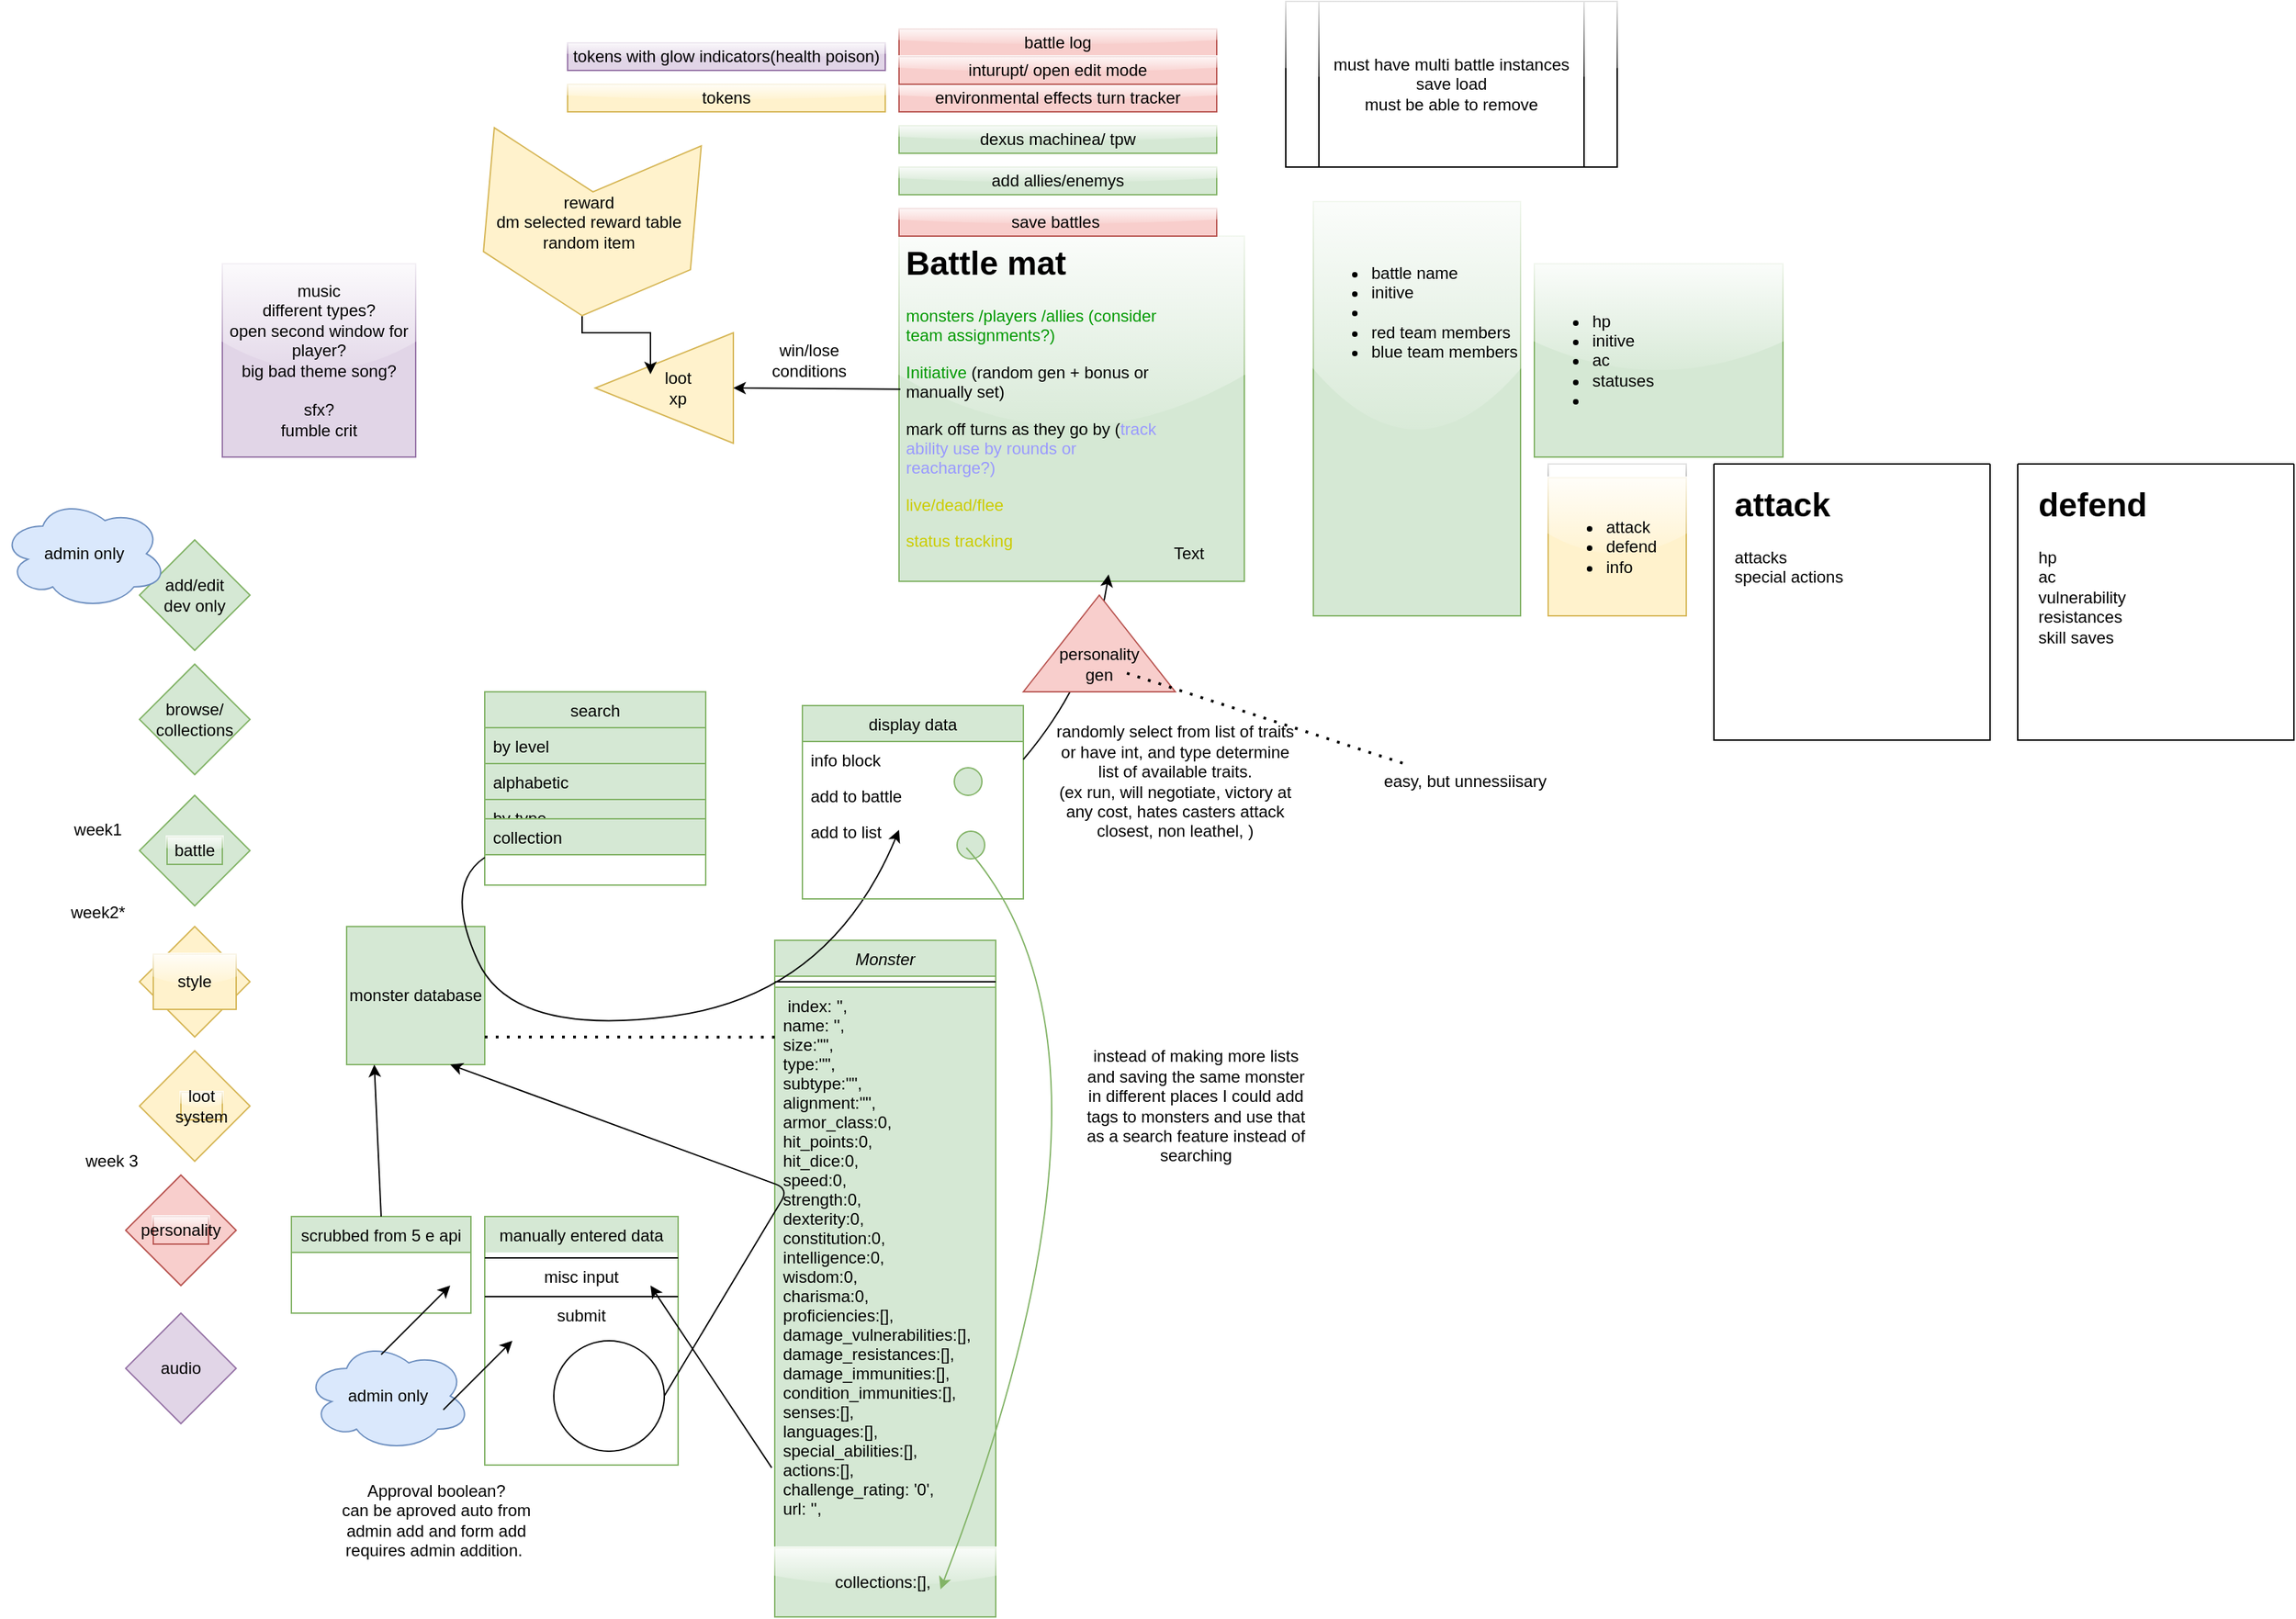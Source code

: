 <mxfile version="14.8.1" type="device"><diagram id="C5RBs43oDa-KdzZeNtuy" name="Page-1"><mxGraphModel dx="2005" dy="528" grid="1" gridSize="10" guides="1" tooltips="1" connect="1" arrows="1" fold="1" page="1" pageScale="1" pageWidth="827" pageHeight="1169" math="0" shadow="0"><root><mxCell id="WIyWlLk6GJQsqaUBKTNV-0"/><mxCell id="WIyWlLk6GJQsqaUBKTNV-1" parent="WIyWlLk6GJQsqaUBKTNV-0"/><mxCell id="3PFx7aUVa6Nj5b7WbjkV-9" value="" style="ellipse;whiteSpace=wrap;html=1;aspect=fixed;" parent="WIyWlLk6GJQsqaUBKTNV-1" vertex="1"><mxGeometry x="270" y="1000" width="80" height="80" as="geometry"/></mxCell><mxCell id="zkfFHV4jXpPFQw0GAbJ--0" value="Monster" style="swimlane;fontStyle=2;align=center;verticalAlign=top;childLayout=stackLayout;horizontal=1;startSize=26;horizontalStack=0;resizeParent=1;resizeLast=0;collapsible=1;marginBottom=0;rounded=0;shadow=0;strokeWidth=1;fillColor=#d5e8d4;strokeColor=#82b366;" parent="WIyWlLk6GJQsqaUBKTNV-1" vertex="1"><mxGeometry x="430" y="710" width="160" height="490" as="geometry"><mxRectangle x="230" y="140" width="160" height="26" as="alternateBounds"/></mxGeometry></mxCell><mxCell id="zkfFHV4jXpPFQw0GAbJ--4" value="" style="line;html=1;strokeWidth=1;align=left;verticalAlign=middle;spacingTop=-1;spacingLeft=3;spacingRight=3;rotatable=0;labelPosition=right;points=[];portConstraint=eastwest;" parent="zkfFHV4jXpPFQw0GAbJ--0" vertex="1"><mxGeometry y="26" width="160" height="8" as="geometry"/></mxCell><mxCell id="3PFx7aUVa6Nj5b7WbjkV-14" value=" index: '',&#10;name: '',&#10;size:&quot;&quot;,&#10;type:&quot;&quot;,&#10;subtype:&quot;&quot;,&#10;alignment:&quot;&quot;,&#10;armor_class:0,&#10;hit_points:0,&#10;hit_dice:0,&#10;speed:0,&#10;strength:0,&#10;dexterity:0,&#10;constitution:0,&#10;intelligence:0,&#10;wisdom:0,&#10;charisma:0,&#10;proficiencies:[],&#10;damage_vulnerabilities:[],&#10;damage_resistances:[],&#10;damage_immunities:[],&#10;condition_immunities:[],&#10;senses:[],&#10;languages:[],&#10;special_abilities:[],&#10;actions:[],&#10;challenge_rating: '0',&#10;url: '',                " style="text;align=left;verticalAlign=top;spacingLeft=4;spacingRight=4;overflow=hidden;rotatable=0;points=[[0,0.5],[1,0.5]];portConstraint=eastwest;fillColor=#d5e8d4;strokeColor=#82b366;" parent="zkfFHV4jXpPFQw0GAbJ--0" vertex="1"><mxGeometry y="34" width="160" height="406" as="geometry"/></mxCell><mxCell id="3PFx7aUVa6Nj5b7WbjkV-89" value="collections:[],&amp;nbsp;" style="text;html=1;strokeColor=#82b366;fillColor=#d5e8d4;align=center;verticalAlign=middle;whiteSpace=wrap;rounded=0;glass=1;" parent="zkfFHV4jXpPFQw0GAbJ--0" vertex="1"><mxGeometry y="440" width="160" height="50" as="geometry"/></mxCell><mxCell id="zkfFHV4jXpPFQw0GAbJ--6" value="scrubbed from 5 e api" style="swimlane;fontStyle=0;align=center;verticalAlign=top;childLayout=stackLayout;horizontal=1;startSize=26;horizontalStack=0;resizeParent=1;resizeLast=0;collapsible=1;marginBottom=0;rounded=0;shadow=0;strokeWidth=1;fillColor=#d5e8d4;strokeColor=#82b366;" parent="WIyWlLk6GJQsqaUBKTNV-1" vertex="1"><mxGeometry x="80" y="910" width="130" height="70" as="geometry"><mxRectangle x="130" y="380" width="160" height="26" as="alternateBounds"/></mxGeometry></mxCell><mxCell id="zkfFHV4jXpPFQw0GAbJ--13" value="manually entered data" style="swimlane;fontStyle=0;align=center;verticalAlign=top;childLayout=stackLayout;horizontal=1;startSize=26;horizontalStack=0;resizeParent=1;resizeLast=0;collapsible=1;marginBottom=0;rounded=0;shadow=0;strokeWidth=1;swimlaneLine=0;fillColor=#d5e8d4;strokeColor=#82b366;" parent="WIyWlLk6GJQsqaUBKTNV-1" vertex="1"><mxGeometry x="220" y="910" width="140" height="180" as="geometry"><mxRectangle x="340" y="380" width="170" height="26" as="alternateBounds"/></mxGeometry></mxCell><mxCell id="zkfFHV4jXpPFQw0GAbJ--15" value="" style="line;html=1;strokeWidth=1;align=left;verticalAlign=middle;spacingTop=-1;spacingLeft=3;spacingRight=3;rotatable=0;labelPosition=right;points=[];portConstraint=eastwest;" parent="zkfFHV4jXpPFQw0GAbJ--13" vertex="1"><mxGeometry y="26" width="140" height="8" as="geometry"/></mxCell><mxCell id="3PFx7aUVa6Nj5b7WbjkV-7" value="misc input" style="text;html=1;strokeColor=none;fillColor=none;align=center;verticalAlign=middle;whiteSpace=wrap;rounded=0;" parent="zkfFHV4jXpPFQw0GAbJ--13" vertex="1"><mxGeometry y="34" width="140" height="20" as="geometry"/></mxCell><mxCell id="zkfFHV4jXpPFQw0GAbJ--23" value="" style="line;html=1;strokeWidth=1;align=left;verticalAlign=middle;spacingTop=-1;spacingLeft=3;spacingRight=3;rotatable=0;labelPosition=right;points=[];portConstraint=eastwest;" parent="zkfFHV4jXpPFQw0GAbJ--13" vertex="1"><mxGeometry y="54" width="140" height="8" as="geometry"/></mxCell><mxCell id="3PFx7aUVa6Nj5b7WbjkV-11" value="submit" style="text;html=1;strokeColor=none;fillColor=none;align=center;verticalAlign=middle;whiteSpace=wrap;rounded=0;glass=1;" parent="zkfFHV4jXpPFQw0GAbJ--13" vertex="1"><mxGeometry y="62" width="140" height="20" as="geometry"/></mxCell><mxCell id="zkfFHV4jXpPFQw0GAbJ--17" value="search" style="swimlane;fontStyle=0;align=center;verticalAlign=top;childLayout=stackLayout;horizontal=1;startSize=26;horizontalStack=0;resizeParent=1;resizeLast=0;collapsible=1;marginBottom=0;rounded=0;shadow=0;strokeWidth=1;fillColor=#d5e8d4;strokeColor=#82b366;" parent="WIyWlLk6GJQsqaUBKTNV-1" vertex="1"><mxGeometry x="220" y="530" width="160" height="140" as="geometry"><mxRectangle x="550" y="140" width="160" height="26" as="alternateBounds"/></mxGeometry></mxCell><mxCell id="zkfFHV4jXpPFQw0GAbJ--18" value="by level" style="text;align=left;verticalAlign=top;spacingLeft=4;spacingRight=4;overflow=hidden;rotatable=0;points=[[0,0.5],[1,0.5]];portConstraint=eastwest;fillColor=#d5e8d4;strokeColor=#82b366;" parent="zkfFHV4jXpPFQw0GAbJ--17" vertex="1"><mxGeometry y="26" width="160" height="26" as="geometry"/></mxCell><mxCell id="zkfFHV4jXpPFQw0GAbJ--19" value="alphabetic" style="text;align=left;verticalAlign=top;spacingLeft=4;spacingRight=4;overflow=hidden;rotatable=0;points=[[0,0.5],[1,0.5]];portConstraint=eastwest;rounded=0;shadow=0;html=0;fillColor=#d5e8d4;strokeColor=#82b366;" parent="zkfFHV4jXpPFQw0GAbJ--17" vertex="1"><mxGeometry y="52" width="160" height="26" as="geometry"/></mxCell><mxCell id="zkfFHV4jXpPFQw0GAbJ--25" value="by type" style="text;align=left;verticalAlign=top;spacingLeft=4;spacingRight=4;overflow=hidden;rotatable=0;points=[[0,0.5],[1,0.5]];portConstraint=eastwest;fillColor=#d5e8d4;strokeColor=#82b366;" parent="zkfFHV4jXpPFQw0GAbJ--17" vertex="1"><mxGeometry y="78" width="160" height="14" as="geometry"/></mxCell><mxCell id="3PFx7aUVa6Nj5b7WbjkV-16" value="collection" style="text;align=left;verticalAlign=top;spacingLeft=4;spacingRight=4;overflow=hidden;rotatable=0;points=[[0,0.5],[1,0.5]];portConstraint=eastwest;fillColor=#d5e8d4;strokeColor=#82b366;" parent="zkfFHV4jXpPFQw0GAbJ--17" vertex="1"><mxGeometry y="92" width="160" height="26" as="geometry"/></mxCell><mxCell id="3PFx7aUVa6Nj5b7WbjkV-1" value="" style="whiteSpace=wrap;html=1;aspect=fixed;fillColor=#d5e8d4;strokeColor=#82b366;" parent="WIyWlLk6GJQsqaUBKTNV-1" vertex="1"><mxGeometry x="120" y="700" width="100" height="100" as="geometry"/></mxCell><mxCell id="3PFx7aUVa6Nj5b7WbjkV-2" value="monster database" style="text;html=1;strokeColor=none;fillColor=none;align=center;verticalAlign=middle;whiteSpace=wrap;rounded=0;" parent="WIyWlLk6GJQsqaUBKTNV-1" vertex="1"><mxGeometry x="110" y="740" width="120" height="20" as="geometry"/></mxCell><mxCell id="3PFx7aUVa6Nj5b7WbjkV-4" value="" style="endArrow=classic;html=1;exitX=1;exitY=0.5;exitDx=0;exitDy=0;entryX=0.75;entryY=1;entryDx=0;entryDy=0;" parent="WIyWlLk6GJQsqaUBKTNV-1" source="3PFx7aUVa6Nj5b7WbjkV-9" target="3PFx7aUVa6Nj5b7WbjkV-1" edge="1"><mxGeometry width="50" height="50" relative="1" as="geometry"><mxPoint x="210" y="770" as="sourcePoint"/><mxPoint x="170" y="690" as="targetPoint"/><Array as="points"><mxPoint x="440" y="890"/></Array></mxGeometry></mxCell><mxCell id="3PFx7aUVa6Nj5b7WbjkV-5" value="" style="endArrow=classic;html=1;exitX=0.5;exitY=0;exitDx=0;exitDy=0;" parent="WIyWlLk6GJQsqaUBKTNV-1" source="zkfFHV4jXpPFQw0GAbJ--6" edge="1"><mxGeometry width="50" height="50" relative="1" as="geometry"><mxPoint x="210" y="767.55" as="sourcePoint"/><mxPoint x="140" y="800" as="targetPoint"/></mxGeometry></mxCell><mxCell id="3PFx7aUVa6Nj5b7WbjkV-13" value="" style="endArrow=none;dashed=1;html=1;dashPattern=1 3;strokeWidth=2;entryX=0.019;entryY=0.089;entryDx=0;entryDy=0;entryPerimeter=0;" parent="WIyWlLk6GJQsqaUBKTNV-1" target="3PFx7aUVa6Nj5b7WbjkV-14" edge="1"><mxGeometry width="50" height="50" relative="1" as="geometry"><mxPoint x="220" y="780" as="sourcePoint"/><mxPoint x="426.16" y="1044.854" as="targetPoint"/></mxGeometry></mxCell><mxCell id="3PFx7aUVa6Nj5b7WbjkV-17" value="" style="endArrow=classic;html=1;exitX=-0.014;exitY=0.857;exitDx=0;exitDy=0;exitPerimeter=0;" parent="WIyWlLk6GJQsqaUBKTNV-1" source="3PFx7aUVa6Nj5b7WbjkV-14" edge="1"><mxGeometry width="50" height="50" relative="1" as="geometry"><mxPoint x="850" y="1120" as="sourcePoint"/><mxPoint x="340" y="960" as="targetPoint"/><Array as="points"/></mxGeometry></mxCell><mxCell id="3PFx7aUVa6Nj5b7WbjkV-48" value="" style="curved=1;endArrow=classic;html=1;" parent="WIyWlLk6GJQsqaUBKTNV-1" edge="1"><mxGeometry width="50" height="50" relative="1" as="geometry"><mxPoint x="220" y="650" as="sourcePoint"/><mxPoint x="520" y="630" as="targetPoint"/><Array as="points"><mxPoint x="190" y="670"/><mxPoint x="240" y="780"/><mxPoint x="470" y="750"/></Array></mxGeometry></mxCell><mxCell id="3PFx7aUVa6Nj5b7WbjkV-50" value="display data" style="swimlane;fontStyle=0;align=center;verticalAlign=top;childLayout=stackLayout;horizontal=1;startSize=26;horizontalStack=0;resizeParent=1;resizeLast=0;collapsible=1;marginBottom=0;rounded=0;shadow=0;strokeWidth=1;fillColor=#d5e8d4;strokeColor=#82b366;" parent="WIyWlLk6GJQsqaUBKTNV-1" vertex="1"><mxGeometry x="450" y="540" width="160" height="140" as="geometry"><mxRectangle x="550" y="140" width="160" height="26" as="alternateBounds"/></mxGeometry></mxCell><mxCell id="3PFx7aUVa6Nj5b7WbjkV-51" value="info block" style="text;align=left;verticalAlign=top;spacingLeft=4;spacingRight=4;overflow=hidden;rotatable=0;points=[[0,0.5],[1,0.5]];portConstraint=eastwest;" parent="3PFx7aUVa6Nj5b7WbjkV-50" vertex="1"><mxGeometry y="26" width="160" height="26" as="geometry"/></mxCell><mxCell id="3PFx7aUVa6Nj5b7WbjkV-64" value="add to battle" style="text;align=left;verticalAlign=top;spacingLeft=4;spacingRight=4;overflow=hidden;rotatable=0;points=[[0,0.5],[1,0.5]];portConstraint=eastwest;" parent="3PFx7aUVa6Nj5b7WbjkV-50" vertex="1"><mxGeometry y="52" width="160" height="26" as="geometry"/></mxCell><mxCell id="3PFx7aUVa6Nj5b7WbjkV-65" value="add to list" style="text;align=left;verticalAlign=top;spacingLeft=4;spacingRight=4;overflow=hidden;rotatable=0;points=[[0,0.5],[1,0.5]];portConstraint=eastwest;" parent="3PFx7aUVa6Nj5b7WbjkV-50" vertex="1"><mxGeometry y="78" width="160" height="26" as="geometry"/></mxCell><mxCell id="3PFx7aUVa6Nj5b7WbjkV-55" value="" style="ellipse;whiteSpace=wrap;html=1;aspect=fixed;glass=1;fillColor=#d5e8d4;strokeColor=#82b366;" parent="WIyWlLk6GJQsqaUBKTNV-1" vertex="1"><mxGeometry x="560" y="585" width="20" height="20" as="geometry"/></mxCell><mxCell id="3PFx7aUVa6Nj5b7WbjkV-63" value="" style="ellipse;whiteSpace=wrap;html=1;aspect=fixed;glass=1;fillColor=#d5e8d4;strokeColor=#82b366;" parent="WIyWlLk6GJQsqaUBKTNV-1" vertex="1"><mxGeometry x="562" y="631" width="20" height="20" as="geometry"/></mxCell><mxCell id="3PFx7aUVa6Nj5b7WbjkV-85" value="instead of making more lists and saving the same monster in different places I could add tags to monsters and use that as a search feature instead of searching" style="text;html=1;strokeColor=none;fillColor=none;align=center;verticalAlign=middle;whiteSpace=wrap;rounded=0;glass=1;" parent="WIyWlLk6GJQsqaUBKTNV-1" vertex="1"><mxGeometry x="650" y="770" width="170" height="120" as="geometry"/></mxCell><mxCell id="3PFx7aUVa6Nj5b7WbjkV-87" value="" style="curved=1;endArrow=classic;html=1;exitX=0.742;exitY=0.962;exitDx=0;exitDy=0;exitPerimeter=0;fillColor=#d5e8d4;strokeColor=#82b366;" parent="WIyWlLk6GJQsqaUBKTNV-1" source="3PFx7aUVa6Nj5b7WbjkV-65" edge="1"><mxGeometry width="50" height="50" relative="1" as="geometry"><mxPoint x="700" y="840" as="sourcePoint"/><mxPoint x="550" y="1180" as="targetPoint"/><Array as="points"><mxPoint x="700" y="790"/></Array></mxGeometry></mxCell><mxCell id="3PFx7aUVa6Nj5b7WbjkV-90" value="" style="whiteSpace=wrap;html=1;aspect=fixed;glass=1;fillColor=#d5e8d4;strokeColor=#82b366;" parent="WIyWlLk6GJQsqaUBKTNV-1" vertex="1"><mxGeometry x="520" y="200" width="250" height="250" as="geometry"/></mxCell><mxCell id="3PFx7aUVa6Nj5b7WbjkV-91" value="&lt;h1&gt;Battle mat&lt;/h1&gt;&lt;p&gt;&lt;font color=&quot;#009900&quot;&gt;monsters /players /allies (consider team assignments?)&lt;/font&gt;&lt;/p&gt;&lt;p&gt;&lt;font color=&quot;#009900&quot;&gt;Initiative&lt;/font&gt; (random gen + bonus or manually set)&amp;nbsp;&lt;/p&gt;&lt;p&gt;mark off turns as they go by (&lt;font color=&quot;#9999ff&quot;&gt;track ability use by rounds or reacharge?)&lt;/font&gt;&lt;/p&gt;&lt;p&gt;&lt;font color=&quot;#cccc00&quot;&gt;live/dead/flee&lt;/font&gt;&lt;/p&gt;&lt;p&gt;&lt;font color=&quot;#cccc00&quot;&gt;status tracking&lt;/font&gt;&lt;font color=&quot;#ffff99&quot;&gt;&amp;nbsp;&lt;/font&gt;&lt;/p&gt;&lt;p&gt;&lt;br&gt;&lt;/p&gt;&lt;p&gt;&lt;br&gt;&lt;/p&gt;" style="text;html=1;strokeColor=none;fillColor=none;spacing=5;spacingTop=-20;whiteSpace=wrap;overflow=hidden;rounded=0;glass=1;" parent="WIyWlLk6GJQsqaUBKTNV-1" vertex="1"><mxGeometry x="520" y="200" width="190" height="240" as="geometry"/></mxCell><mxCell id="3PFx7aUVa6Nj5b7WbjkV-97" value="" style="curved=1;endArrow=classic;html=1;exitX=1;exitY=0.5;exitDx=0;exitDy=0;entryX=0.607;entryY=0.98;entryDx=0;entryDy=0;entryPerimeter=0;" parent="WIyWlLk6GJQsqaUBKTNV-1" source="3PFx7aUVa6Nj5b7WbjkV-51" target="3PFx7aUVa6Nj5b7WbjkV-90" edge="1"><mxGeometry width="50" height="50" relative="1" as="geometry"><mxPoint x="660" y="570" as="sourcePoint"/><mxPoint x="710" y="520" as="targetPoint"/><Array as="points"><mxPoint x="660" y="520"/></Array></mxGeometry></mxCell><mxCell id="3PFx7aUVa6Nj5b7WbjkV-98" value="" style="triangle;whiteSpace=wrap;html=1;glass=1;direction=north;fillColor=#f8cecc;strokeColor=#b85450;" parent="WIyWlLk6GJQsqaUBKTNV-1" vertex="1"><mxGeometry x="610" y="460" width="110" height="70" as="geometry"/></mxCell><mxCell id="3PFx7aUVa6Nj5b7WbjkV-99" value="personality&lt;br&gt;gen" style="text;html=1;strokeColor=none;fillColor=none;align=center;verticalAlign=middle;whiteSpace=wrap;rounded=0;glass=1;" parent="WIyWlLk6GJQsqaUBKTNV-1" vertex="1"><mxGeometry x="645" y="490" width="40" height="40" as="geometry"/></mxCell><mxCell id="3PFx7aUVa6Nj5b7WbjkV-101" value="" style="triangle;whiteSpace=wrap;html=1;glass=1;direction=west;fillColor=#fff2cc;strokeColor=#d6b656;" parent="WIyWlLk6GJQsqaUBKTNV-1" vertex="1"><mxGeometry x="300" y="270" width="100" height="80" as="geometry"/></mxCell><mxCell id="3PFx7aUVa6Nj5b7WbjkV-102" value="loot&lt;br&gt;xp" style="text;html=1;strokeColor=none;fillColor=none;align=center;verticalAlign=middle;whiteSpace=wrap;rounded=0;glass=1;" parent="WIyWlLk6GJQsqaUBKTNV-1" vertex="1"><mxGeometry x="340" y="300" width="40" height="20" as="geometry"/></mxCell><mxCell id="3PFx7aUVa6Nj5b7WbjkV-103" value="" style="endArrow=classic;html=1;entryX=0;entryY=0.5;entryDx=0;entryDy=0;exitX=0.005;exitY=0.462;exitDx=0;exitDy=0;exitPerimeter=0;" parent="WIyWlLk6GJQsqaUBKTNV-1" source="3PFx7aUVa6Nj5b7WbjkV-91" target="3PFx7aUVa6Nj5b7WbjkV-101" edge="1"><mxGeometry width="50" height="50" relative="1" as="geometry"><mxPoint x="560" y="350" as="sourcePoint"/><mxPoint x="610" y="300" as="targetPoint"/></mxGeometry></mxCell><mxCell id="3PFx7aUVa6Nj5b7WbjkV-104" value="win/lose conditions" style="text;html=1;strokeColor=none;fillColor=none;align=center;verticalAlign=middle;whiteSpace=wrap;rounded=0;glass=1;" parent="WIyWlLk6GJQsqaUBKTNV-1" vertex="1"><mxGeometry x="410" y="280" width="90" height="20" as="geometry"/></mxCell><mxCell id="3PFx7aUVa6Nj5b7WbjkV-109" style="edgeStyle=orthogonalEdgeStyle;rounded=0;orthogonalLoop=1;jettySize=auto;html=1;exitX=1;exitY=0.5;exitDx=0;exitDy=0;entryX=0;entryY=0;entryDx=0;entryDy=0;" parent="WIyWlLk6GJQsqaUBKTNV-1" source="3PFx7aUVa6Nj5b7WbjkV-105" target="3PFx7aUVa6Nj5b7WbjkV-102" edge="1"><mxGeometry relative="1" as="geometry"><Array as="points"><mxPoint x="315" y="270"/><mxPoint x="341" y="270"/></Array></mxGeometry></mxCell><mxCell id="3PFx7aUVa6Nj5b7WbjkV-105" value="" style="shape=step;perimeter=stepPerimeter;whiteSpace=wrap;html=1;fixedSize=1;glass=1;size=40;rotation=5;direction=south;fillColor=#fff2cc;strokeColor=#d6b656;" parent="WIyWlLk6GJQsqaUBKTNV-1" vertex="1"><mxGeometry x="220.97" y="127.86" width="150.42" height="130" as="geometry"/></mxCell><mxCell id="3PFx7aUVa6Nj5b7WbjkV-106" value="add allies/enemys" style="text;html=1;strokeColor=#82b366;fillColor=#d5e8d4;align=center;verticalAlign=middle;whiteSpace=wrap;rounded=0;glass=1;" parent="WIyWlLk6GJQsqaUBKTNV-1" vertex="1"><mxGeometry x="520" y="150" width="230" height="20" as="geometry"/></mxCell><mxCell id="3PFx7aUVa6Nj5b7WbjkV-110" value="reward&lt;br&gt;dm selected reward table random item" style="text;html=1;strokeColor=none;fillColor=none;align=center;verticalAlign=middle;whiteSpace=wrap;rounded=0;glass=1;" parent="WIyWlLk6GJQsqaUBKTNV-1" vertex="1"><mxGeometry x="220.97" y="180" width="149.03" height="20" as="geometry"/></mxCell><mxCell id="3PFx7aUVa6Nj5b7WbjkV-111" value="music&lt;br&gt;different types?&lt;br&gt;open second window for player?&lt;br&gt;big bad theme song?&lt;br&gt;&lt;br&gt;sfx?&lt;br&gt;fumble crit&lt;br&gt;" style="whiteSpace=wrap;html=1;aspect=fixed;glass=1;fillColor=#e1d5e7;strokeColor=#9673a6;" parent="WIyWlLk6GJQsqaUBKTNV-1" vertex="1"><mxGeometry x="30" y="220" width="140" height="140" as="geometry"/></mxCell><mxCell id="3PFx7aUVa6Nj5b7WbjkV-112" value="randomly select from list of traits or have int, and type determine list of available traits.&lt;br&gt;(ex run, will negotiate, victory at any cost, hates casters attack closest, non leathel, )&lt;br&gt;" style="text;html=1;strokeColor=none;fillColor=none;align=center;verticalAlign=middle;whiteSpace=wrap;rounded=0;glass=1;" parent="WIyWlLk6GJQsqaUBKTNV-1" vertex="1"><mxGeometry x="630" y="550" width="180" height="90" as="geometry"/></mxCell><mxCell id="3PFx7aUVa6Nj5b7WbjkV-113" value="" style="rhombus;whiteSpace=wrap;html=1;glass=1;fillColor=#d5e8d4;strokeColor=#82b366;" parent="WIyWlLk6GJQsqaUBKTNV-1" vertex="1"><mxGeometry x="-30" y="510" width="80" height="80" as="geometry"/></mxCell><mxCell id="3PFx7aUVa6Nj5b7WbjkV-115" value="" style="rhombus;whiteSpace=wrap;html=1;glass=1;fillColor=#d5e8d4;strokeColor=#82b366;" parent="WIyWlLk6GJQsqaUBKTNV-1" vertex="1"><mxGeometry x="-30" y="420" width="80" height="80" as="geometry"/></mxCell><mxCell id="3PFx7aUVa6Nj5b7WbjkV-116" value="" style="rhombus;whiteSpace=wrap;html=1;glass=1;fillColor=#d5e8d4;strokeColor=#82b366;" parent="WIyWlLk6GJQsqaUBKTNV-1" vertex="1"><mxGeometry x="-30" y="605" width="80" height="80" as="geometry"/></mxCell><mxCell id="3PFx7aUVa6Nj5b7WbjkV-117" value="browse/&lt;br&gt;collections" style="text;html=1;strokeColor=none;fillColor=none;align=center;verticalAlign=middle;whiteSpace=wrap;rounded=0;glass=1;" parent="WIyWlLk6GJQsqaUBKTNV-1" vertex="1"><mxGeometry x="-10" y="540" width="40" height="20" as="geometry"/></mxCell><mxCell id="3PFx7aUVa6Nj5b7WbjkV-118" value="add/edit&lt;br&gt;dev only" style="text;html=1;strokeColor=none;fillColor=none;align=center;verticalAlign=middle;whiteSpace=wrap;rounded=0;glass=1;" parent="WIyWlLk6GJQsqaUBKTNV-1" vertex="1"><mxGeometry x="-20" y="440" width="60" height="40" as="geometry"/></mxCell><mxCell id="3PFx7aUVa6Nj5b7WbjkV-120" value="battle" style="text;html=1;strokeColor=#82b366;fillColor=#d5e8d4;align=center;verticalAlign=middle;whiteSpace=wrap;rounded=0;glass=1;" parent="WIyWlLk6GJQsqaUBKTNV-1" vertex="1"><mxGeometry x="-10" y="635" width="40" height="20" as="geometry"/></mxCell><mxCell id="3PFx7aUVa6Nj5b7WbjkV-121" value="dexus machinea/ tpw" style="text;html=1;strokeColor=#82b366;fillColor=#d5e8d4;align=center;verticalAlign=middle;whiteSpace=wrap;rounded=0;glass=1;" parent="WIyWlLk6GJQsqaUBKTNV-1" vertex="1"><mxGeometry x="520" y="120" width="230" height="20" as="geometry"/></mxCell><mxCell id="3PFx7aUVa6Nj5b7WbjkV-122" value="environmental effects turn tracker" style="text;html=1;strokeColor=#b85450;fillColor=#f8cecc;align=center;verticalAlign=middle;whiteSpace=wrap;rounded=0;glass=1;" parent="WIyWlLk6GJQsqaUBKTNV-1" vertex="1"><mxGeometry x="520" y="90" width="230" height="20" as="geometry"/></mxCell><mxCell id="3PFx7aUVa6Nj5b7WbjkV-123" value="Text" style="text;html=1;strokeColor=none;fillColor=none;align=center;verticalAlign=middle;whiteSpace=wrap;rounded=0;glass=1;" parent="WIyWlLk6GJQsqaUBKTNV-1" vertex="1"><mxGeometry x="710" y="420" width="40" height="20" as="geometry"/></mxCell><mxCell id="3PFx7aUVa6Nj5b7WbjkV-125" value="battle log" style="text;html=1;strokeColor=#b85450;fillColor=#f8cecc;align=center;verticalAlign=middle;whiteSpace=wrap;rounded=0;glass=1;" parent="WIyWlLk6GJQsqaUBKTNV-1" vertex="1"><mxGeometry x="520" y="50" width="230" height="20" as="geometry"/></mxCell><mxCell id="3PFx7aUVa6Nj5b7WbjkV-126" value="inturupt/ open edit mode" style="text;html=1;strokeColor=#b85450;fillColor=#f8cecc;align=center;verticalAlign=middle;whiteSpace=wrap;rounded=0;glass=1;" parent="WIyWlLk6GJQsqaUBKTNV-1" vertex="1"><mxGeometry x="520" y="70" width="230" height="20" as="geometry"/></mxCell><mxCell id="3PFx7aUVa6Nj5b7WbjkV-127" value="" style="rhombus;whiteSpace=wrap;html=1;glass=1;fillColor=#e1d5e7;strokeColor=#9673a6;" parent="WIyWlLk6GJQsqaUBKTNV-1" vertex="1"><mxGeometry x="-40" y="980" width="80" height="80" as="geometry"/></mxCell><mxCell id="3PFx7aUVa6Nj5b7WbjkV-129" value="" style="rhombus;whiteSpace=wrap;html=1;glass=1;fillColor=#fff2cc;strokeColor=#d6b656;" parent="WIyWlLk6GJQsqaUBKTNV-1" vertex="1"><mxGeometry x="-30" y="790" width="80" height="80" as="geometry"/></mxCell><mxCell id="3PFx7aUVa6Nj5b7WbjkV-130" value="loot system" style="text;html=1;strokeColor=#d6b656;fillColor=#fff2cc;align=center;verticalAlign=middle;whiteSpace=wrap;rounded=0;glass=1;" parent="WIyWlLk6GJQsqaUBKTNV-1" vertex="1"><mxGeometry y="820" width="30" height="20" as="geometry"/></mxCell><mxCell id="3PFx7aUVa6Nj5b7WbjkV-132" value="audio" style="text;html=1;strokeColor=none;fillColor=none;align=center;verticalAlign=middle;whiteSpace=wrap;rounded=0;glass=1;" parent="WIyWlLk6GJQsqaUBKTNV-1" vertex="1"><mxGeometry x="-20" y="1010" width="40" height="20" as="geometry"/></mxCell><mxCell id="3PFx7aUVa6Nj5b7WbjkV-136" value="" style="rhombus;whiteSpace=wrap;html=1;glass=1;fillColor=#fff2cc;strokeColor=#d6b656;" parent="WIyWlLk6GJQsqaUBKTNV-1" vertex="1"><mxGeometry x="-30" y="700" width="80" height="80" as="geometry"/></mxCell><mxCell id="3PFx7aUVa6Nj5b7WbjkV-137" value="style" style="text;html=1;strokeColor=#d6b656;fillColor=#fff2cc;align=center;verticalAlign=middle;whiteSpace=wrap;rounded=0;glass=1;" parent="WIyWlLk6GJQsqaUBKTNV-1" vertex="1"><mxGeometry x="-20" y="720" width="60" height="40" as="geometry"/></mxCell><mxCell id="3PFx7aUVa6Nj5b7WbjkV-138" value="" style="rhombus;whiteSpace=wrap;html=1;glass=1;fillColor=#f8cecc;strokeColor=#b85450;" parent="WIyWlLk6GJQsqaUBKTNV-1" vertex="1"><mxGeometry x="-40" y="880" width="80" height="80" as="geometry"/></mxCell><mxCell id="3PFx7aUVa6Nj5b7WbjkV-139" value="personality" style="text;html=1;strokeColor=#b85450;fillColor=#f8cecc;align=center;verticalAlign=middle;whiteSpace=wrap;rounded=0;glass=1;" parent="WIyWlLk6GJQsqaUBKTNV-1" vertex="1"><mxGeometry x="-20" y="910" width="40" height="20" as="geometry"/></mxCell><mxCell id="3PFx7aUVa6Nj5b7WbjkV-149" value="week1" style="text;html=1;strokeColor=none;fillColor=none;align=center;verticalAlign=middle;whiteSpace=wrap;rounded=0;glass=1;" parent="WIyWlLk6GJQsqaUBKTNV-1" vertex="1"><mxGeometry x="-80" y="620" width="40" height="20" as="geometry"/></mxCell><mxCell id="3PFx7aUVa6Nj5b7WbjkV-150" value="week2*" style="text;html=1;strokeColor=none;fillColor=none;align=center;verticalAlign=middle;whiteSpace=wrap;rounded=0;glass=1;" parent="WIyWlLk6GJQsqaUBKTNV-1" vertex="1"><mxGeometry x="-80" y="680" width="40" height="20" as="geometry"/></mxCell><mxCell id="3PFx7aUVa6Nj5b7WbjkV-151" value="week 3" style="text;html=1;strokeColor=none;fillColor=none;align=center;verticalAlign=middle;whiteSpace=wrap;rounded=0;glass=1;" parent="WIyWlLk6GJQsqaUBKTNV-1" vertex="1"><mxGeometry x="-80" y="860" width="60" height="20" as="geometry"/></mxCell><mxCell id="3PFx7aUVa6Nj5b7WbjkV-153" value="admin only" style="ellipse;shape=cloud;whiteSpace=wrap;html=1;glass=1;fillColor=#dae8fc;strokeColor=#6c8ebf;" parent="WIyWlLk6GJQsqaUBKTNV-1" vertex="1"><mxGeometry x="90" y="1000" width="120" height="80" as="geometry"/></mxCell><mxCell id="3PFx7aUVa6Nj5b7WbjkV-154" value="save battles&amp;nbsp;" style="text;html=1;strokeColor=#b85450;fillColor=#f8cecc;align=center;verticalAlign=middle;whiteSpace=wrap;rounded=0;glass=1;" parent="WIyWlLk6GJQsqaUBKTNV-1" vertex="1"><mxGeometry x="520" y="180" width="230" height="20" as="geometry"/></mxCell><mxCell id="3PFx7aUVa6Nj5b7WbjkV-155" value="admin only" style="ellipse;shape=cloud;whiteSpace=wrap;html=1;glass=1;fillColor=#dae8fc;strokeColor=#6c8ebf;" parent="WIyWlLk6GJQsqaUBKTNV-1" vertex="1"><mxGeometry x="-130" y="390" width="120" height="80" as="geometry"/></mxCell><mxCell id="3PFx7aUVa6Nj5b7WbjkV-158" value="" style="endArrow=classic;html=1;" parent="WIyWlLk6GJQsqaUBKTNV-1" edge="1"><mxGeometry width="50" height="50" relative="1" as="geometry"><mxPoint x="190" y="1050" as="sourcePoint"/><mxPoint x="240" y="1000" as="targetPoint"/></mxGeometry></mxCell><mxCell id="3PFx7aUVa6Nj5b7WbjkV-159" value="" style="endArrow=classic;html=1;" parent="WIyWlLk6GJQsqaUBKTNV-1" edge="1"><mxGeometry width="50" height="50" relative="1" as="geometry"><mxPoint x="145" y="1010" as="sourcePoint"/><mxPoint x="195" y="960" as="targetPoint"/></mxGeometry></mxCell><mxCell id="3PFx7aUVa6Nj5b7WbjkV-161" value="Approval boolean?&lt;br&gt;can be aproved auto from admin add and form add requires admin addition.&amp;nbsp;" style="text;html=1;strokeColor=none;fillColor=none;align=center;verticalAlign=middle;whiteSpace=wrap;rounded=0;glass=1;" parent="WIyWlLk6GJQsqaUBKTNV-1" vertex="1"><mxGeometry x="110" y="1120" width="150" height="20" as="geometry"/></mxCell><mxCell id="3PFx7aUVa6Nj5b7WbjkV-163" value="tokens with glow indicators(health poison)" style="text;html=1;strokeColor=#9673a6;fillColor=#e1d5e7;align=center;verticalAlign=middle;whiteSpace=wrap;rounded=0;glass=1;" parent="WIyWlLk6GJQsqaUBKTNV-1" vertex="1"><mxGeometry x="280" y="60" width="230" height="20" as="geometry"/></mxCell><mxCell id="3PFx7aUVa6Nj5b7WbjkV-165" value="tokens" style="text;html=1;strokeColor=#d6b656;fillColor=#fff2cc;align=center;verticalAlign=middle;whiteSpace=wrap;rounded=0;glass=1;" parent="WIyWlLk6GJQsqaUBKTNV-1" vertex="1"><mxGeometry x="280" y="90" width="230" height="20" as="geometry"/></mxCell><mxCell id="3PFx7aUVa6Nj5b7WbjkV-166" value="must have multi battle instances&lt;br&gt;save load&lt;br&gt;must be able to remove&lt;br&gt;" style="shape=process;whiteSpace=wrap;html=1;backgroundOutline=1;glass=1;" parent="WIyWlLk6GJQsqaUBKTNV-1" vertex="1"><mxGeometry x="800" y="30" width="240" height="120" as="geometry"/></mxCell><mxCell id="3PFx7aUVa6Nj5b7WbjkV-167" value="" style="rounded=0;whiteSpace=wrap;html=1;glass=1;fillColor=#d5e8d4;strokeColor=#82b366;" parent="WIyWlLk6GJQsqaUBKTNV-1" vertex="1"><mxGeometry x="820" y="175" width="150" height="300" as="geometry"/></mxCell><mxCell id="3PFx7aUVa6Nj5b7WbjkV-168" value="&lt;ul&gt;&lt;li&gt;battle name&lt;/li&gt;&lt;li&gt;initive&lt;/li&gt;&lt;li&gt;&lt;span style=&quot;white-space: pre&quot;&gt;&#9;&lt;/span&gt;&lt;/li&gt;&lt;li&gt;red team members&lt;/li&gt;&lt;li&gt;blue team members&lt;/li&gt;&lt;/ul&gt;" style="text;html=1;strokeColor=none;fillColor=none;align=left;verticalAlign=middle;whiteSpace=wrap;rounded=0;glass=1;" parent="WIyWlLk6GJQsqaUBKTNV-1" vertex="1"><mxGeometry x="820" y="190" width="153" height="130" as="geometry"/></mxCell><mxCell id="3PFx7aUVa6Nj5b7WbjkV-169" value="" style="whiteSpace=wrap;html=1;aspect=fixed;glass=1;" parent="WIyWlLk6GJQsqaUBKTNV-1" vertex="1"><mxGeometry x="980" y="250" width="80" height="80" as="geometry"/></mxCell><mxCell id="3PFx7aUVa6Nj5b7WbjkV-170" value="&lt;ul&gt;&lt;li&gt;hp&lt;/li&gt;&lt;li&gt;initive&lt;/li&gt;&lt;li&gt;ac&lt;/li&gt;&lt;li&gt;statuses&lt;/li&gt;&lt;li&gt;&amp;nbsp;&lt;/li&gt;&lt;/ul&gt;" style="text;html=1;strokeColor=#82b366;fillColor=#d5e8d4;align=left;verticalAlign=middle;whiteSpace=wrap;rounded=0;glass=1;" parent="WIyWlLk6GJQsqaUBKTNV-1" vertex="1"><mxGeometry x="980" y="220" width="180" height="140" as="geometry"/></mxCell><mxCell id="3PFx7aUVa6Nj5b7WbjkV-171" value="" style="whiteSpace=wrap;html=1;aspect=fixed;glass=1;" parent="WIyWlLk6GJQsqaUBKTNV-1" vertex="1"><mxGeometry x="990" y="365" width="100" height="100" as="geometry"/></mxCell><mxCell id="3PFx7aUVa6Nj5b7WbjkV-172" value="&lt;ul&gt;&lt;li&gt;attack&lt;/li&gt;&lt;li&gt;defend&lt;/li&gt;&lt;li&gt;info&amp;nbsp;&lt;/li&gt;&lt;/ul&gt;" style="text;html=1;strokeColor=#d6b656;fillColor=#fff2cc;align=left;verticalAlign=middle;whiteSpace=wrap;rounded=0;glass=1;" parent="WIyWlLk6GJQsqaUBKTNV-1" vertex="1"><mxGeometry x="990" y="375" width="100" height="100" as="geometry"/></mxCell><mxCell id="i-9ae_jbmP4fGmNFO2DB-4" value="" style="endArrow=none;dashed=1;html=1;dashPattern=1 3;strokeWidth=2;" edge="1" parent="WIyWlLk6GJQsqaUBKTNV-1" source="3PFx7aUVa6Nj5b7WbjkV-99"><mxGeometry width="50" height="50" relative="1" as="geometry"><mxPoint x="640" y="680" as="sourcePoint"/><mxPoint x="885" y="581.837" as="targetPoint"/></mxGeometry></mxCell><mxCell id="i-9ae_jbmP4fGmNFO2DB-6" value="easy, but unnessiisary" style="text;html=1;strokeColor=none;fillColor=none;align=center;verticalAlign=middle;whiteSpace=wrap;rounded=0;" vertex="1" parent="WIyWlLk6GJQsqaUBKTNV-1"><mxGeometry x="870" y="568.75" width="120" height="52.5" as="geometry"/></mxCell><mxCell id="i-9ae_jbmP4fGmNFO2DB-7" value="" style="swimlane;startSize=0;" vertex="1" parent="WIyWlLk6GJQsqaUBKTNV-1"><mxGeometry x="1110" y="365" width="200" height="200" as="geometry"/></mxCell><mxCell id="i-9ae_jbmP4fGmNFO2DB-8" value="&lt;h1&gt;attack&lt;/h1&gt;&lt;div&gt;attacks&lt;/div&gt;&lt;div&gt;special actions&lt;/div&gt;" style="text;html=1;strokeColor=none;fillColor=none;spacing=5;spacingTop=-20;whiteSpace=wrap;overflow=hidden;rounded=0;" vertex="1" parent="i-9ae_jbmP4fGmNFO2DB-7"><mxGeometry x="10" y="10" width="190" height="120" as="geometry"/></mxCell><mxCell id="i-9ae_jbmP4fGmNFO2DB-9" value="" style="swimlane;startSize=0;" vertex="1" parent="WIyWlLk6GJQsqaUBKTNV-1"><mxGeometry x="1330" y="365" width="200" height="200" as="geometry"/></mxCell><mxCell id="i-9ae_jbmP4fGmNFO2DB-10" value="&lt;h1&gt;defend&lt;/h1&gt;&lt;div&gt;hp&lt;/div&gt;&lt;div&gt;ac&lt;/div&gt;&lt;div&gt;vulnerability&lt;/div&gt;&lt;div&gt;resistances&lt;/div&gt;&lt;div&gt;skill saves&lt;/div&gt;" style="text;html=1;strokeColor=none;fillColor=none;spacing=5;spacingTop=-20;whiteSpace=wrap;overflow=hidden;rounded=0;" vertex="1" parent="i-9ae_jbmP4fGmNFO2DB-9"><mxGeometry x="10" y="10" width="190" height="120" as="geometry"/></mxCell></root></mxGraphModel></diagram></mxfile>